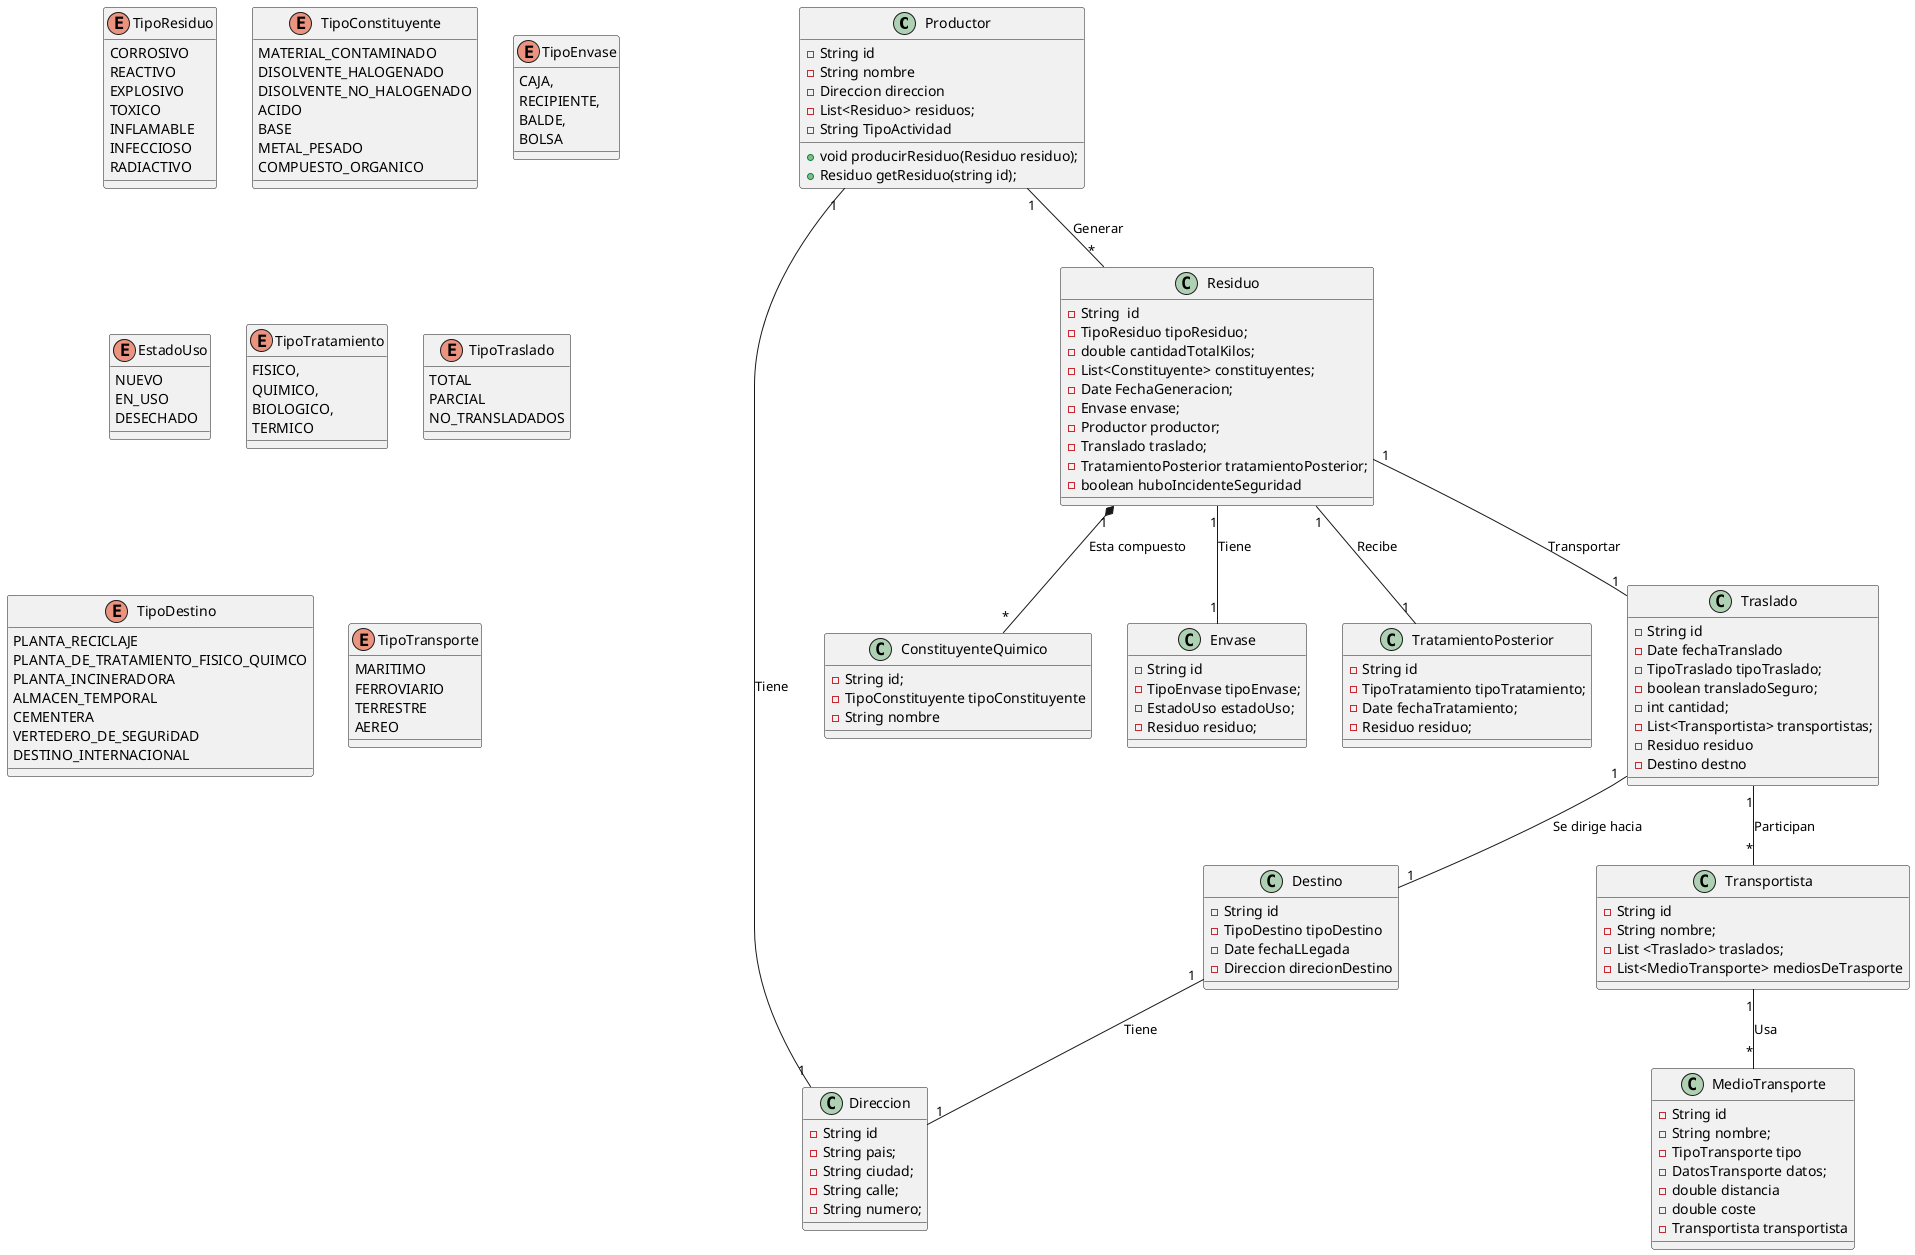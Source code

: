 @startuml
class Productor{
    - String id
    - String nombre
    - Direccion direccion
    - List<Residuo> residuos;
    - String TipoActividad
    
    + void producirResiduo(Residuo residuo);
    + Residuo getResiduo(string id); 
}

class Direccion{
    - String id
    - String pais;
    - String ciudad;
    - String calle;
    - String numero;
}

enum TipoResiduo{
    CORROSIVO
    REACTIVO
    EXPLOSIVO
    TOXICO
    INFLAMABLE
    INFECCIOSO
    RADIACTIVO
}

class Residuo{
    - String  id
    - TipoResiduo tipoResiduo;
    - double cantidadTotalKilos;
    - List<Constituyente> constituyentes;
    - Date FechaGeneracion;
    - Envase envase;
    - Productor productor;
    - Translado traslado;
    - TratamientoPosterior tratamientoPosterior;
    - boolean huboIncidenteSeguridad
}
enum TipoConstituyente{
    MATERIAL_CONTAMINADO
    DISOLVENTE_HALOGENADO
    DISOLVENTE_NO_HALOGENADO
    ACIDO
    BASE
    METAL_PESADO
    COMPUESTO_ORGANICO
}


class ConstituyenteQuimico{
    - String id;
    - TipoConstituyente tipoConstituyente
    - String nombre
}

enum TipoEnvase{
    CAJA,
    RECIPIENTE,
    BALDE,
    BOLSA
}

enum EstadoUso{
    NUEVO
    EN_USO
    DESECHADO
}

class Envase{
    - String id
    - TipoEnvase tipoEnvase;
    - EstadoUso estadoUso;
    - Residuo residuo;
}

class Transportista{
    - String id
    - String nombre;
    - List <Traslado> traslados;
    - List<MedioTransporte> mediosDeTrasporte
}

enum TipoTratamiento{
    FISICO,
    QUIMICO,
    BIOLOGICO,
    TERMICO
}

class TratamientoPosterior{
    - String id
    - TipoTratamiento tipoTratamiento;
    - Date fechaTratamiento;
    - Residuo residuo;
}

enum TipoTraslado{
TOTAL
PARCIAL
NO_TRANSLADADOS
}

class Traslado{
    - String id
    - Date fechaTranslado
    - TipoTraslado tipoTraslado;
    - boolean transladoSeguro;
    - int cantidad;
    - List<Transportista> transportistas;
    - Residuo residuo
    - Destino destno
}

enum TipoDestino {
  PLANTA_RECICLAJE
  PLANTA_DE_TRATAMIENTO_FISICO_QUIMCO
  PLANTA_INCINERADORA
  ALMACEN_TEMPORAL
  CEMENTERA
  VERTEDERO_DE_SEGURiDAD
  DESTINO_INTERNACIONAL
}

class Destino{
    - String id
    - TipoDestino tipoDestino
    - Date fechaLLegada
    - Direccion direcionDestino
}

enum TipoTransporte {
    MARITIMO
    FERROVIARIO
    TERRESTRE
    AEREO
}

class MedioTransporte{
    - String id
    - String nombre;
    - TipoTransporte tipo
    - DatosTransporte datos;
    - double distancia
    - double coste 
    - Transportista transportista
}

Productor "1" -- "*" Residuo : Generar
Residuo "1" -- "1" Traslado : Transportar
Traslado "1" -- "*" Transportista : Participan
Transportista "1" -- "*" MedioTransporte : Usa
Residuo "1"  *-- "*" ConstituyenteQuimico : Esta compuesto
Residuo "1" -- "1" Envase : Tiene
Residuo "1" -- "1" TratamientoPosterior : Recibe 
Productor "1" -- "1" Direccion : Tiene 
Traslado "1" -- "1" Destino : Se dirige hacia
Destino "1" -- "1" Direccion : Tiene
@enduml
